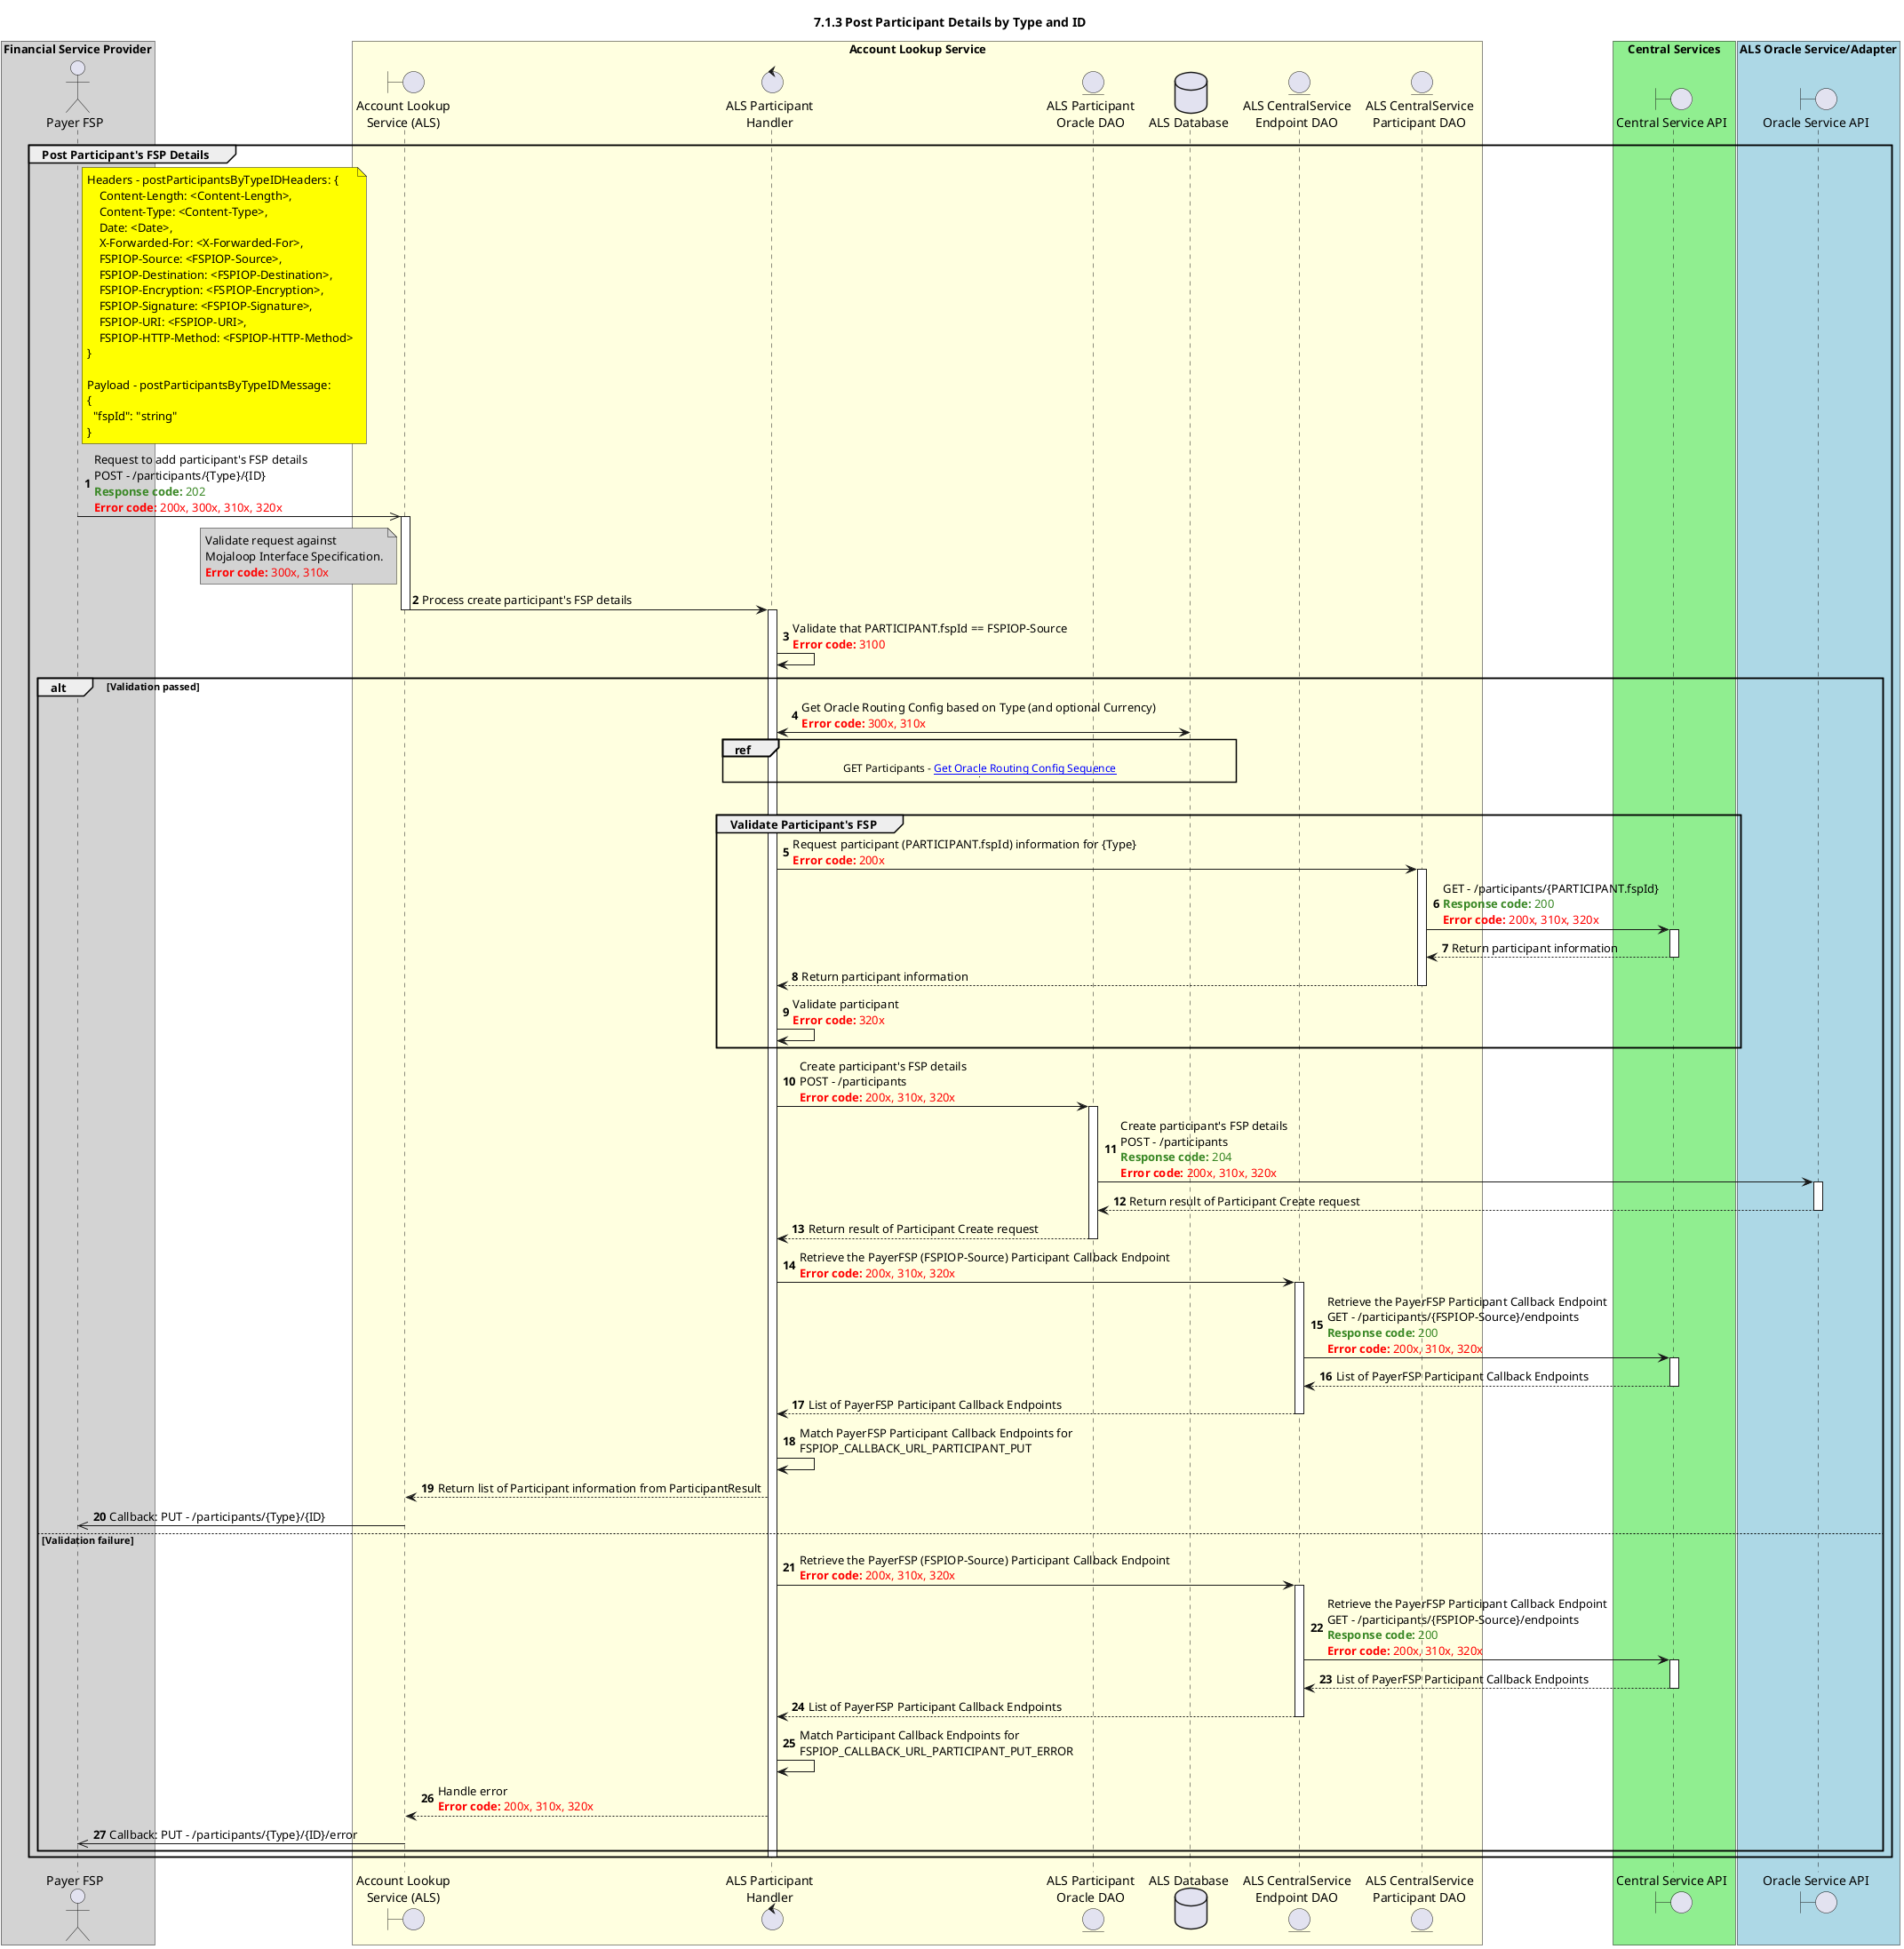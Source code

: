 /'*****
 License
 --------------
 Copyright © 2017 Bill & Melinda Gates Foundation
 The Mojaloop files are made available by the Bill & Melinda Gates Foundation under the Apache License, Version 2.0 (the "License") and you may not use these files except in compliance with the License. You may obtain a copy of the License at
 http://www.apache.org/licenses/LICENSE-2.0
 Unless required by applicable law or agreed to in writing, the Mojaloop files are distributed on an "AS IS" BASIS, WITHOUT WARRANTIES OR CONDITIONS OF ANY KIND, either express or implied. See the License for the specific language governing permissions and limitations under the License.
 Contributors
 --------------
 This is the official list of the Mojaloop project contributors for this file.
 Names of the original copyright holders (individuals or organizations)
 should be listed with a '*' in the first column. People who have
 contributed from an organization can be listed under the organization
 that actually holds the copyright for their contributions (see the
 Gates Foundation organization for an example). Those individuals should have
 their names indented and be marked with a '-'. Email address can be added
 optionally within square brackets <email>.
 * Gates Foundation
 - Name Surname <name.surname@gatesfoundation.com>

 * Rajiv Mothilal <rajiv.mothilal@modusbox.com>
 --------------
 ******'/


@startuml
' declare title
title 7.1.3 Post Participant Details by Type and ID

autonumber
' Actor Keys:
' boundary - APIs/Interfaces, etc
' entity - Database Access Objects
' database - Database Persistence Store

' declare actors
actor "Payer FSP" as PAYER_FSP
boundary "Account Lookup\nService (ALS)" as ALS_API
control "ALS Participant\nHandler" as ALS_PARTICIPANT_HANDLER
entity "ALS CentralService\nEndpoint DAO" as ALS_CENTRALSERVICE_ENDPOINT_CONFIG_DAO
entity "ALS CentralService\nParticipant DAO" as ALS_CENTRALSERVICE_PARTICIPANT_DAO
entity "ALS Participant\nOracle DAO" as ALS_PARTICIPANT_ORACLE_DAO
database "ALS Database" as ALS_DB
boundary "Oracle Service API" as ORACLE_API
boundary "Central Service API" as CENTRALSERVICE_API

box "Financial Service Provider" #LightGrey
participant PAYER_FSP
end box

box "Account Lookup Service" #LightYellow
participant ALS_API
participant ALS_PARTICIPANT_HANDLER
participant ALS_PARTICIPANT_ORACLE_DAO
participant ALS_DB
participant ALS_CENTRALSERVICE_ENDPOINT_CONFIG_DAO
participant ALS_CENTRALSERVICE_PARTICIPANT_DAO
end box

box "Central Services" #LightGreen
participant CENTRALSERVICE_API
end box

box "ALS Oracle Service/Adapter" #LightBlue
participant ORACLE_API
end box

' START OF FLOW

group Post Participant's FSP Details
    note right of PAYER_FSP #yellow
        Headers - postParticipantsByTypeIDHeaders: {
            Content-Length: <Content-Length>,
            Content-Type: <Content-Type>,
            Date: <Date>,
            X-Forwarded-For: <X-Forwarded-For>,
            FSPIOP-Source: <FSPIOP-Source>,
            FSPIOP-Destination: <FSPIOP-Destination>,
            FSPIOP-Encryption: <FSPIOP-Encryption>,
            FSPIOP-Signature: <FSPIOP-Signature>,
            FSPIOP-URI: <FSPIOP-URI>,
            FSPIOP-HTTP-Method: <FSPIOP-HTTP-Method>
        }

        Payload - postParticipantsByTypeIDMessage:
        {
          "fspId": "string"
        }
    end note
    PAYER_FSP ->> ALS_API: Request to add participant's FSP details\nPOST - /participants/{Type}/{ID}\n<color #388724><b>Response code:</b> 202</color> \n<color #FF0000><b>Error code:</b> 200x, 300x, 310x, 320x</color>

    activate ALS_API
    note left ALS_API #lightgray
        Validate request against
        Mojaloop Interface Specification.
        <color #red><b>Error code:</b> 300x, 310x</color>
    end note

        ALS_API -> ALS_PARTICIPANT_HANDLER: Process create participant's FSP details
        deactivate ALS_API
        activate ALS_PARTICIPANT_HANDLER

        ALS_PARTICIPANT_HANDLER -> ALS_PARTICIPANT_HANDLER: Validate that PARTICIPANT.fspId == FSPIOP-Source\n<color #FF0000><b>Error code:</b> 3100</color>

        '********************* Sort into Participant buckets based on {TYPE} - END ************************

    alt Validation passed


        '********************* Fetch Oracle Routing Information - START ************************

        '********************* Retrieve Oracle Routing Information - START ************************

        ALS_PARTICIPANT_HANDLER <-> ALS_DB: Get Oracle Routing Config based on Type (and optional Currency)\n<color #FF0000><b>Error code:</b> 300x, 310x</color>
        ref over ALS_PARTICIPANT_HANDLER, ALS_DB
            GET Participants - [[https://docs.mojaloop.live/mojaloop-technical-overview/account-lookup-service/als-get-participants.html Get Oracle Routing Config Sequence]]
            |||
        end ref

        '********************* Retrieve Oracle Routing Information - END ************************

        |||

'            '********************* Fetch Oracle Routing Information - END ************************
'
'            '********************* Retrieve Switch Routing Information - START ************************
'
'            ALS_PARTICIPANT_HANDLER <-> ALS_DB: Get Switch Routing Config\n<color #FF0000><b>Error code:</b> 300x, 310x</color>
'            ref over ALS_PARTICIPANT_HANDLER, ALS_DB
'                |||
'                GET Participants - [[https://docs.mojaloop.live/mojaloop-technical-overview/account-lookup-service/als-get-participants.html Get Switch Routing Config Sequence]]
'                |||
'            end ref
'
'            '********************* Retrieve Switch Routing Information - END ************************
'            |||

        '********************* Validate Participant - START ************************
        group Validate Participant's FSP

            ALS_PARTICIPANT_HANDLER -> ALS_CENTRALSERVICE_PARTICIPANT_DAO: Request participant (PARTICIPANT.fspId) information for {Type}\n<color #FF0000><b>Error code:</b> 200x</color>
            activate ALS_CENTRALSERVICE_PARTICIPANT_DAO

            ALS_CENTRALSERVICE_PARTICIPANT_DAO -> CENTRALSERVICE_API: GET - /participants/{PARTICIPANT.fspId}\n<color #388724><b>Response code:</b> 200</color> \n<color #FF0000><b>Error code:</b> 200x, 310x, 320x</color>
            activate CENTRALSERVICE_API
            CENTRALSERVICE_API --> ALS_CENTRALSERVICE_PARTICIPANT_DAO: Return participant information
            deactivate CENTRALSERVICE_API

            ALS_CENTRALSERVICE_PARTICIPANT_DAO --> ALS_PARTICIPANT_HANDLER: Return participant information

            deactivate ALS_CENTRALSERVICE_PARTICIPANT_DAO

            ALS_PARTICIPANT_HANDLER -> ALS_PARTICIPANT_HANDLER: Validate participant\n<color #FF0000><b>Error code:</b> 320x</color>
        end group
        '********************* Validate Participant - END ************************

        '********************* Create Participant Information - START ************************

        ALS_PARTICIPANT_HANDLER -> ALS_PARTICIPANT_ORACLE_DAO: Create participant's FSP details\nPOST - /participants\n<color #FF0000><b>Error code:</b> 200x, 310x, 320x</color>
        activate ALS_PARTICIPANT_ORACLE_DAO
        ALS_PARTICIPANT_ORACLE_DAO -> ORACLE_API: Create participant's FSP details\nPOST - /participants\n<color #388724><b>Response code:</b> 204</color> \n<color #FF0000><b>Error code:</b> 200x, 310x, 320x</color>
        activate ORACLE_API

        ORACLE_API --> ALS_PARTICIPANT_ORACLE_DAO: Return result of Participant Create request
        deactivate ORACLE_API

        ALS_PARTICIPANT_ORACLE_DAO --> ALS_PARTICIPANT_HANDLER: Return result of Participant Create request
        deactivate ALS_PARTICIPANT_ORACLE_DAO

        '********************* Create Participant Information - END ************************

        '********************* Get PayerFSP Participant End-point Information - START ************************

        ALS_PARTICIPANT_HANDLER -> ALS_CENTRALSERVICE_ENDPOINT_CONFIG_DAO: Retrieve the PayerFSP (FSPIOP-Source) Participant Callback Endpoint\n<color #FF0000><b>Error code:</b> 200x, 310x, 320x</color>
        activate ALS_CENTRALSERVICE_ENDPOINT_CONFIG_DAO
        ALS_CENTRALSERVICE_ENDPOINT_CONFIG_DAO -> CENTRALSERVICE_API: Retrieve the PayerFSP Participant Callback Endpoint\nGET - /participants/{FSPIOP-Source}/endpoints\n<color #388724><b>Response code:</b> 200</color> \n<color #FF0000><b>Error code:</b> 200x, 310x, 320x</color>
        activate CENTRALSERVICE_API
        CENTRALSERVICE_API --> ALS_CENTRALSERVICE_ENDPOINT_CONFIG_DAO: List of PayerFSP Participant Callback Endpoints
        deactivate CENTRALSERVICE_API
        ALS_CENTRALSERVICE_ENDPOINT_CONFIG_DAO --> ALS_PARTICIPANT_HANDLER: List of PayerFSP Participant Callback Endpoints
        deactivate ALS_CENTRALSERVICE_ENDPOINT_CONFIG_DAO

        ALS_PARTICIPANT_HANDLER -> ALS_PARTICIPANT_HANDLER: Match PayerFSP Participant Callback Endpoints for\nFSPIOP_CALLBACK_URL_PARTICIPANT_PUT

        '********************* Get PayerFSP Participant End-point Information - END ************************

        ALS_PARTICIPANT_HANDLER --> ALS_API: Return list of Participant information from ParticipantResult
        ALS_API ->> PAYER_FSP: Callback: PUT - /participants/{Type}/{ID}

    else Validation failure
        '********************* Get PayerFSP Participant End-point Information - START ************************

        ALS_PARTICIPANT_HANDLER -> ALS_CENTRALSERVICE_ENDPOINT_CONFIG_DAO: Retrieve the PayerFSP (FSPIOP-Source) Participant Callback Endpoint\n<color #FF0000><b>Error code:</b> 200x, 310x, 320x</color>
        activate ALS_CENTRALSERVICE_ENDPOINT_CONFIG_DAO
        ALS_CENTRALSERVICE_ENDPOINT_CONFIG_DAO -> CENTRALSERVICE_API: Retrieve the PayerFSP Participant Callback Endpoint\nGET - /participants/{FSPIOP-Source}/endpoints\n<color #388724><b>Response code:</b> 200</color> \n<color #FF0000><b>Error code:</b> 200x, 310x, 320x</color>
        activate CENTRALSERVICE_API
        CENTRALSERVICE_API --> ALS_CENTRALSERVICE_ENDPOINT_CONFIG_DAO: List of PayerFSP Participant Callback Endpoints
        deactivate CENTRALSERVICE_API
        ALS_CENTRALSERVICE_ENDPOINT_CONFIG_DAO --> ALS_PARTICIPANT_HANDLER: List of PayerFSP Participant Callback Endpoints
        deactivate ALS_CENTRALSERVICE_ENDPOINT_CONFIG_DAO

        ALS_PARTICIPANT_HANDLER -> ALS_PARTICIPANT_HANDLER: Match Participant Callback Endpoints for\nFSPIOP_CALLBACK_URL_PARTICIPANT_PUT_ERROR

        '********************* Get PayerFSP Participant End-point Information - END ************************

        ALS_PARTICIPANT_HANDLER --> ALS_API: Handle error\n<color #FF0000><b>Error code:</b> 200x, 310x, 320x</color>
        ALS_API ->> PAYER_FSP: Callback: PUT - /participants/{Type}/{ID}/error
    end alt


    deactivate ALS_PARTICIPANT_HANDLER
end
@enduml
